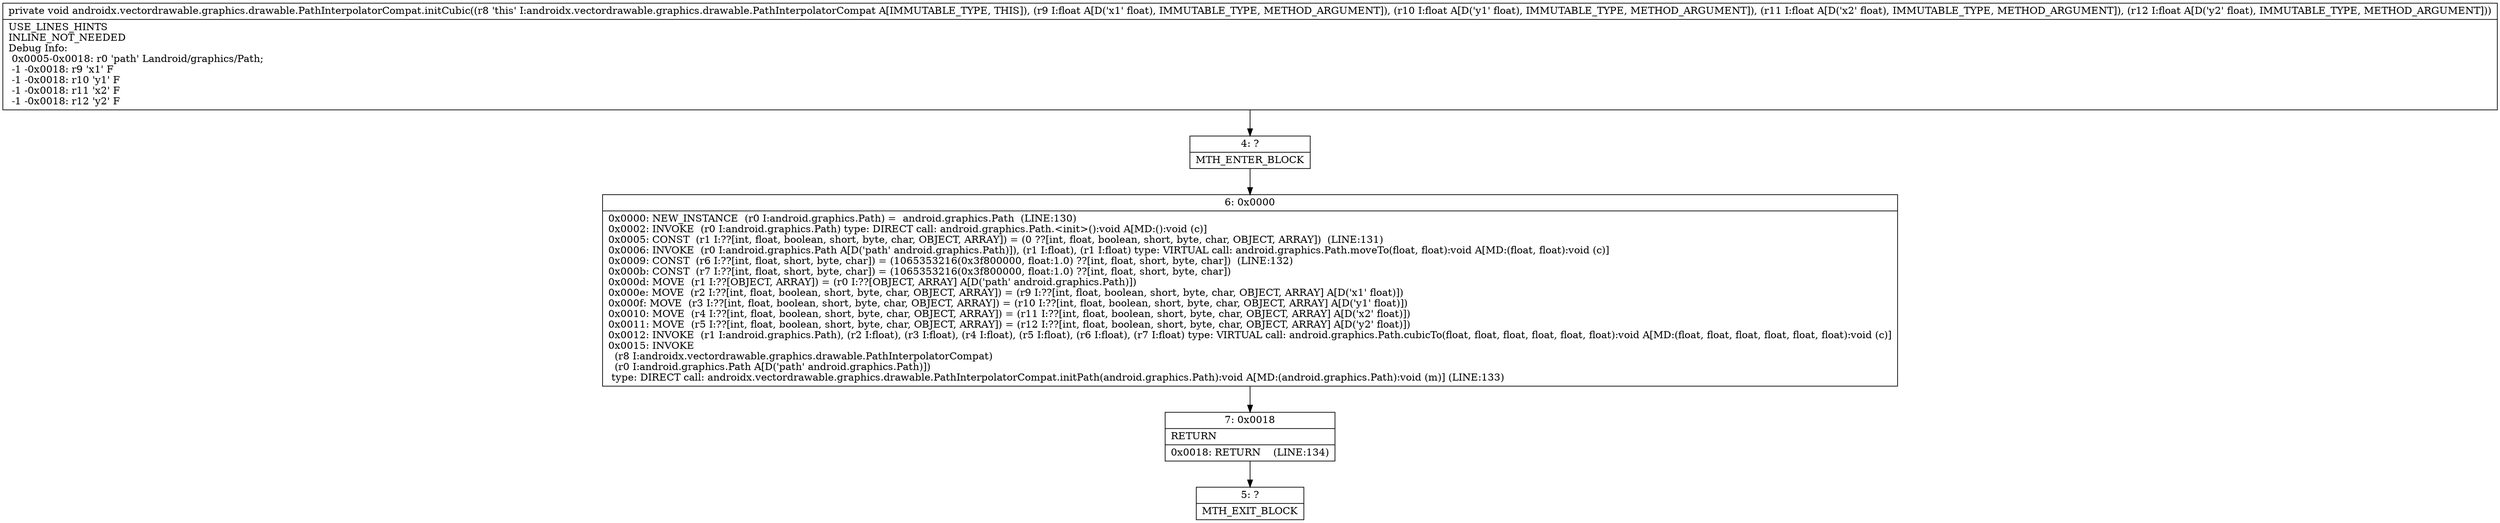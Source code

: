 digraph "CFG forandroidx.vectordrawable.graphics.drawable.PathInterpolatorCompat.initCubic(FFFF)V" {
Node_4 [shape=record,label="{4\:\ ?|MTH_ENTER_BLOCK\l}"];
Node_6 [shape=record,label="{6\:\ 0x0000|0x0000: NEW_INSTANCE  (r0 I:android.graphics.Path) =  android.graphics.Path  (LINE:130)\l0x0002: INVOKE  (r0 I:android.graphics.Path) type: DIRECT call: android.graphics.Path.\<init\>():void A[MD:():void (c)]\l0x0005: CONST  (r1 I:??[int, float, boolean, short, byte, char, OBJECT, ARRAY]) = (0 ??[int, float, boolean, short, byte, char, OBJECT, ARRAY])  (LINE:131)\l0x0006: INVOKE  (r0 I:android.graphics.Path A[D('path' android.graphics.Path)]), (r1 I:float), (r1 I:float) type: VIRTUAL call: android.graphics.Path.moveTo(float, float):void A[MD:(float, float):void (c)]\l0x0009: CONST  (r6 I:??[int, float, short, byte, char]) = (1065353216(0x3f800000, float:1.0) ??[int, float, short, byte, char])  (LINE:132)\l0x000b: CONST  (r7 I:??[int, float, short, byte, char]) = (1065353216(0x3f800000, float:1.0) ??[int, float, short, byte, char]) \l0x000d: MOVE  (r1 I:??[OBJECT, ARRAY]) = (r0 I:??[OBJECT, ARRAY] A[D('path' android.graphics.Path)]) \l0x000e: MOVE  (r2 I:??[int, float, boolean, short, byte, char, OBJECT, ARRAY]) = (r9 I:??[int, float, boolean, short, byte, char, OBJECT, ARRAY] A[D('x1' float)]) \l0x000f: MOVE  (r3 I:??[int, float, boolean, short, byte, char, OBJECT, ARRAY]) = (r10 I:??[int, float, boolean, short, byte, char, OBJECT, ARRAY] A[D('y1' float)]) \l0x0010: MOVE  (r4 I:??[int, float, boolean, short, byte, char, OBJECT, ARRAY]) = (r11 I:??[int, float, boolean, short, byte, char, OBJECT, ARRAY] A[D('x2' float)]) \l0x0011: MOVE  (r5 I:??[int, float, boolean, short, byte, char, OBJECT, ARRAY]) = (r12 I:??[int, float, boolean, short, byte, char, OBJECT, ARRAY] A[D('y2' float)]) \l0x0012: INVOKE  (r1 I:android.graphics.Path), (r2 I:float), (r3 I:float), (r4 I:float), (r5 I:float), (r6 I:float), (r7 I:float) type: VIRTUAL call: android.graphics.Path.cubicTo(float, float, float, float, float, float):void A[MD:(float, float, float, float, float, float):void (c)]\l0x0015: INVOKE  \l  (r8 I:androidx.vectordrawable.graphics.drawable.PathInterpolatorCompat)\l  (r0 I:android.graphics.Path A[D('path' android.graphics.Path)])\l type: DIRECT call: androidx.vectordrawable.graphics.drawable.PathInterpolatorCompat.initPath(android.graphics.Path):void A[MD:(android.graphics.Path):void (m)] (LINE:133)\l}"];
Node_7 [shape=record,label="{7\:\ 0x0018|RETURN\l|0x0018: RETURN    (LINE:134)\l}"];
Node_5 [shape=record,label="{5\:\ ?|MTH_EXIT_BLOCK\l}"];
MethodNode[shape=record,label="{private void androidx.vectordrawable.graphics.drawable.PathInterpolatorCompat.initCubic((r8 'this' I:androidx.vectordrawable.graphics.drawable.PathInterpolatorCompat A[IMMUTABLE_TYPE, THIS]), (r9 I:float A[D('x1' float), IMMUTABLE_TYPE, METHOD_ARGUMENT]), (r10 I:float A[D('y1' float), IMMUTABLE_TYPE, METHOD_ARGUMENT]), (r11 I:float A[D('x2' float), IMMUTABLE_TYPE, METHOD_ARGUMENT]), (r12 I:float A[D('y2' float), IMMUTABLE_TYPE, METHOD_ARGUMENT]))  | USE_LINES_HINTS\lINLINE_NOT_NEEDED\lDebug Info:\l  0x0005\-0x0018: r0 'path' Landroid\/graphics\/Path;\l  \-1 \-0x0018: r9 'x1' F\l  \-1 \-0x0018: r10 'y1' F\l  \-1 \-0x0018: r11 'x2' F\l  \-1 \-0x0018: r12 'y2' F\l}"];
MethodNode -> Node_4;Node_4 -> Node_6;
Node_6 -> Node_7;
Node_7 -> Node_5;
}

